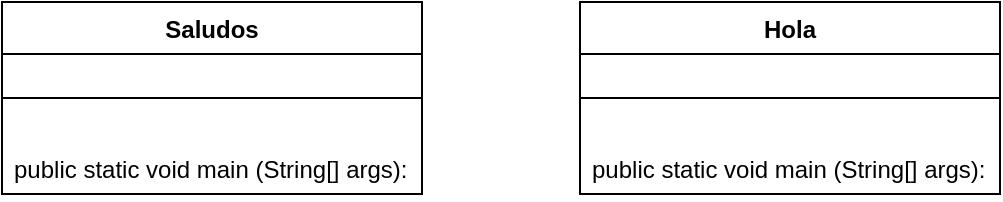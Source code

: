<mxfile version="14.4.3" type="device"><diagram id="C5RBs43oDa-KdzZeNtuy" name="Page-1"><mxGraphModel dx="868" dy="482" grid="1" gridSize="10" guides="1" tooltips="1" connect="1" arrows="1" fold="1" page="1" pageScale="1" pageWidth="827" pageHeight="1169" math="0" shadow="0"><root><mxCell id="WIyWlLk6GJQsqaUBKTNV-0"/><mxCell id="WIyWlLk6GJQsqaUBKTNV-1" parent="WIyWlLk6GJQsqaUBKTNV-0"/><mxCell id="vGdwDSJvO93k5tP6h9Za-5" value="Hola" style="swimlane;fontStyle=1;align=center;verticalAlign=top;childLayout=stackLayout;horizontal=1;startSize=26;horizontalStack=0;resizeParent=1;resizeParentMax=0;resizeLast=0;collapsible=1;marginBottom=0;" vertex="1" parent="WIyWlLk6GJQsqaUBKTNV-1"><mxGeometry x="370" y="120" width="210" height="96" as="geometry"/></mxCell><mxCell id="vGdwDSJvO93k5tP6h9Za-7" value="" style="line;strokeWidth=1;fillColor=none;align=left;verticalAlign=middle;spacingTop=-1;spacingLeft=3;spacingRight=3;rotatable=0;labelPosition=right;points=[];portConstraint=eastwest;" vertex="1" parent="vGdwDSJvO93k5tP6h9Za-5"><mxGeometry y="26" width="210" height="44" as="geometry"/></mxCell><mxCell id="vGdwDSJvO93k5tP6h9Za-8" value="public static void main (String[] args):" style="text;strokeColor=none;fillColor=none;align=left;verticalAlign=top;spacingLeft=4;spacingRight=4;overflow=hidden;rotatable=0;points=[[0,0.5],[1,0.5]];portConstraint=eastwest;" vertex="1" parent="vGdwDSJvO93k5tP6h9Za-5"><mxGeometry y="70" width="210" height="26" as="geometry"/></mxCell><mxCell id="vGdwDSJvO93k5tP6h9Za-9" value="Saludos" style="swimlane;fontStyle=1;align=center;verticalAlign=top;childLayout=stackLayout;horizontal=1;startSize=26;horizontalStack=0;resizeParent=1;resizeParentMax=0;resizeLast=0;collapsible=1;marginBottom=0;" vertex="1" parent="WIyWlLk6GJQsqaUBKTNV-1"><mxGeometry x="81" y="120" width="210" height="96" as="geometry"/></mxCell><mxCell id="vGdwDSJvO93k5tP6h9Za-11" value="" style="line;strokeWidth=1;fillColor=none;align=left;verticalAlign=middle;spacingTop=-1;spacingLeft=3;spacingRight=3;rotatable=0;labelPosition=right;points=[];portConstraint=eastwest;" vertex="1" parent="vGdwDSJvO93k5tP6h9Za-9"><mxGeometry y="26" width="210" height="44" as="geometry"/></mxCell><mxCell id="vGdwDSJvO93k5tP6h9Za-12" value="public static void main (String[] args):" style="text;strokeColor=none;fillColor=none;align=left;verticalAlign=top;spacingLeft=4;spacingRight=4;overflow=hidden;rotatable=0;points=[[0,0.5],[1,0.5]];portConstraint=eastwest;" vertex="1" parent="vGdwDSJvO93k5tP6h9Za-9"><mxGeometry y="70" width="210" height="26" as="geometry"/></mxCell></root></mxGraphModel></diagram></mxfile>